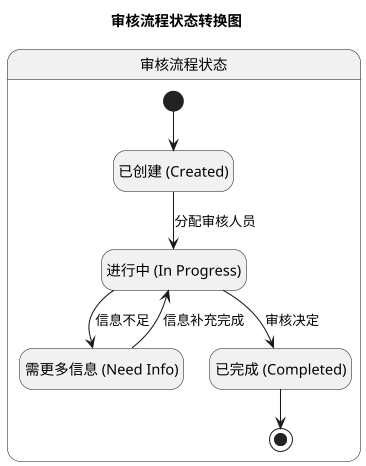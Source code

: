 @startuml audit-state
' ========================
' 审核状态图
' ========================
skinparam dpi 100
skinparam defaultFontName "PingFang SC"
skinparam packageTitleAlignment center
skinparam backgroundColor white
skinparam shadowing false
hide empty description

title 审核流程状态转换图

state "审核流程状态" as audit_container {
    state "已创建 (Created)" as audit_created
    state "进行中 (In Progress)" as audit_in_progress
    state "需更多信息 (Need Info)" as audit_need_info
    state "已完成 (Completed)" as audit_completed
    
    [*] --> audit_created
    audit_created --> audit_in_progress : 分配审核人员
    audit_in_progress --> audit_need_info : 信息不足
    audit_need_info --> audit_in_progress : 信息补充完成
    audit_in_progress --> audit_completed : 审核决定
    audit_completed --> [*]
}

@enduml 